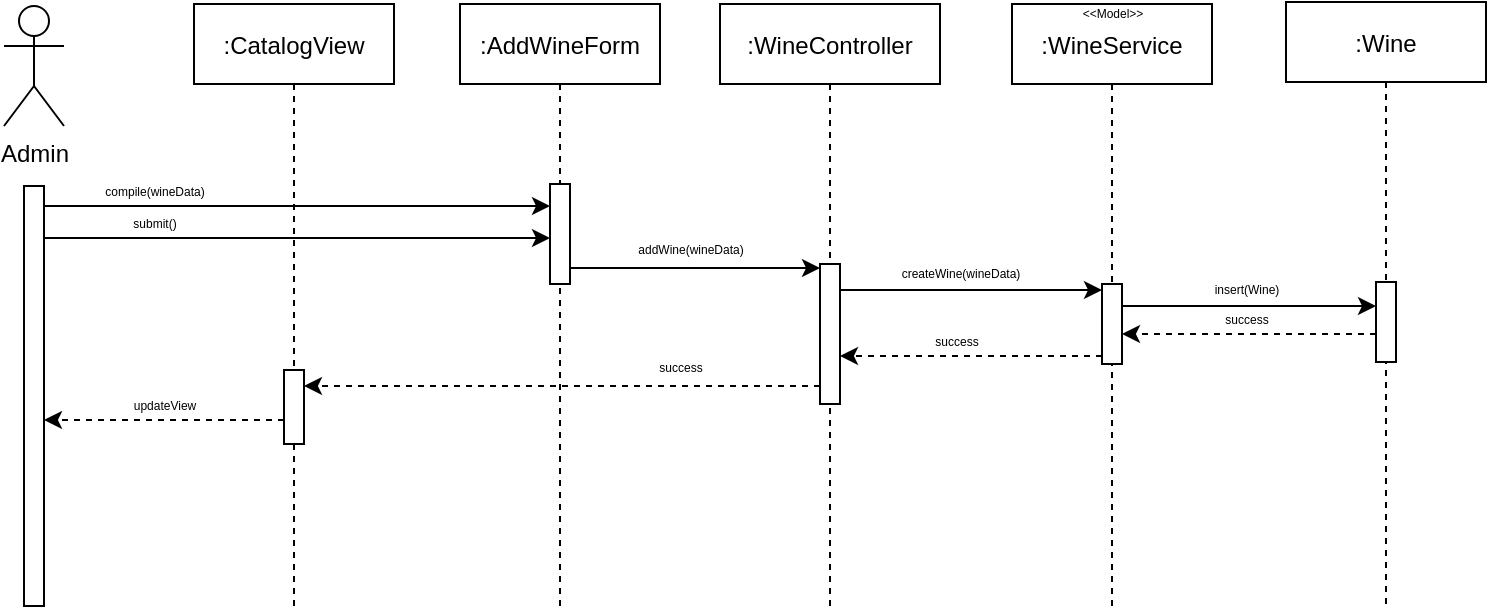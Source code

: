 <mxfile version="15.8.7" type="device" pages="3"><diagram id="PG9I8NiVGjPUl_3dMlGX" name="AddWine"><mxGraphModel dx="946" dy="608" grid="1" gridSize="10" guides="1" tooltips="1" connect="1" arrows="1" fold="1" page="1" pageScale="1" pageWidth="827" pageHeight="1169" math="0" shadow="0"><root><mxCell id="0"/><mxCell id="1" parent="0"/><mxCell id="yVxyKLwYpIVdGaTGdixk-1" value=":AddWineForm" style="shape=umlLifeline;perimeter=lifelinePerimeter;container=1;collapsible=0;recursiveResize=0;rounded=0;shadow=0;strokeWidth=1;" vertex="1" parent="1"><mxGeometry x="267" y="99" width="100" height="301" as="geometry"/></mxCell><mxCell id="yVxyKLwYpIVdGaTGdixk-2" value="" style="points=[];perimeter=orthogonalPerimeter;rounded=0;shadow=0;strokeWidth=1;" vertex="1" parent="yVxyKLwYpIVdGaTGdixk-1"><mxGeometry x="45" y="90" width="10" height="50" as="geometry"/></mxCell><mxCell id="yVxyKLwYpIVdGaTGdixk-4" value="Admin" style="shape=umlActor;verticalLabelPosition=bottom;verticalAlign=top;html=1;outlineConnect=0;" vertex="1" parent="1"><mxGeometry x="39" y="100" width="30" height="60" as="geometry"/></mxCell><mxCell id="yVxyKLwYpIVdGaTGdixk-5" style="edgeStyle=orthogonalEdgeStyle;rounded=0;orthogonalLoop=1;jettySize=auto;html=1;" edge="1" parent="1" source="yVxyKLwYpIVdGaTGdixk-7" target="yVxyKLwYpIVdGaTGdixk-2"><mxGeometry relative="1" as="geometry"><Array as="points"><mxPoint x="119" y="200"/><mxPoint x="119" y="200"/></Array></mxGeometry></mxCell><mxCell id="yVxyKLwYpIVdGaTGdixk-7" value="" style="points=[];perimeter=orthogonalPerimeter;rounded=0;shadow=0;strokeWidth=1;" vertex="1" parent="1"><mxGeometry x="49" y="190" width="10" height="210" as="geometry"/></mxCell><mxCell id="yVxyKLwYpIVdGaTGdixk-8" value=":WineController" style="shape=umlLifeline;perimeter=lifelinePerimeter;container=1;collapsible=0;recursiveResize=0;rounded=0;shadow=0;strokeWidth=1;" vertex="1" parent="1"><mxGeometry x="397" y="99" width="110" height="301" as="geometry"/></mxCell><mxCell id="yVxyKLwYpIVdGaTGdixk-9" value="" style="points=[];perimeter=orthogonalPerimeter;rounded=0;shadow=0;strokeWidth=1;" vertex="1" parent="yVxyKLwYpIVdGaTGdixk-8"><mxGeometry x="50" y="130" width="10" height="70" as="geometry"/></mxCell><mxCell id="yVxyKLwYpIVdGaTGdixk-12" value=":WineService" style="shape=umlLifeline;perimeter=lifelinePerimeter;container=1;collapsible=0;recursiveResize=0;rounded=0;shadow=0;strokeWidth=1;" vertex="1" parent="1"><mxGeometry x="543" y="99" width="100" height="301" as="geometry"/></mxCell><mxCell id="yVxyKLwYpIVdGaTGdixk-13" value="" style="points=[];perimeter=orthogonalPerimeter;rounded=0;shadow=0;strokeWidth=1;" vertex="1" parent="yVxyKLwYpIVdGaTGdixk-12"><mxGeometry x="45" y="140" width="10" height="40" as="geometry"/></mxCell><mxCell id="yVxyKLwYpIVdGaTGdixk-56" value="&amp;lt;&amp;lt;Model&amp;gt;&amp;gt;" style="text;html=1;align=center;verticalAlign=middle;resizable=0;points=[];autosize=1;strokeColor=none;fillColor=none;fontSize=6;" vertex="1" parent="yVxyKLwYpIVdGaTGdixk-12"><mxGeometry x="25" width="50" height="10" as="geometry"/></mxCell><mxCell id="yVxyKLwYpIVdGaTGdixk-16" style="edgeStyle=orthogonalEdgeStyle;rounded=0;orthogonalLoop=1;jettySize=auto;html=1;" edge="1" parent="1"><mxGeometry relative="1" as="geometry"><mxPoint x="447.0" y="231" as="targetPoint"/><Array as="points"><mxPoint x="447" y="231"/></Array><mxPoint x="322.0" y="231" as="sourcePoint"/></mxGeometry></mxCell><mxCell id="yVxyKLwYpIVdGaTGdixk-17" value="addWine(wineData)" style="text;html=1;align=center;verticalAlign=middle;resizable=0;points=[];autosize=1;strokeColor=none;fillColor=none;fontSize=6;" vertex="1" parent="1"><mxGeometry x="347" y="217" width="70" height="10" as="geometry"/></mxCell><mxCell id="yVxyKLwYpIVdGaTGdixk-18" value="compile(wineData)" style="text;html=1;align=center;verticalAlign=middle;resizable=0;points=[];autosize=1;strokeColor=none;fillColor=none;fontSize=6;" vertex="1" parent="1"><mxGeometry x="79" y="188" width="70" height="10" as="geometry"/></mxCell><mxCell id="yVxyKLwYpIVdGaTGdixk-19" value="createWine(wineData)" style="text;html=1;align=center;verticalAlign=middle;resizable=0;points=[];autosize=1;strokeColor=none;fillColor=none;fontSize=6;" vertex="1" parent="1"><mxGeometry x="482" y="229" width="70" height="10" as="geometry"/></mxCell><mxCell id="yVxyKLwYpIVdGaTGdixk-20" style="edgeStyle=orthogonalEdgeStyle;rounded=0;orthogonalLoop=1;jettySize=auto;html=1;" edge="1" parent="1" target="yVxyKLwYpIVdGaTGdixk-13"><mxGeometry relative="1" as="geometry"><mxPoint x="577.0" y="242" as="targetPoint"/><Array as="points"><mxPoint x="457" y="242"/></Array><mxPoint x="457.0" y="244.029" as="sourcePoint"/></mxGeometry></mxCell><mxCell id="yVxyKLwYpIVdGaTGdixk-21" style="edgeStyle=orthogonalEdgeStyle;rounded=0;orthogonalLoop=1;jettySize=auto;html=1;dashed=1;" edge="1" parent="1" source="yVxyKLwYpIVdGaTGdixk-13"><mxGeometry relative="1" as="geometry"><mxPoint x="577.0" y="275" as="sourcePoint"/><mxPoint x="457.0" y="275" as="targetPoint"/><Array as="points"><mxPoint x="559" y="275"/><mxPoint x="559" y="275"/></Array></mxGeometry></mxCell><mxCell id="yVxyKLwYpIVdGaTGdixk-22" value="success" style="text;html=1;align=center;verticalAlign=middle;resizable=0;points=[];autosize=1;strokeColor=none;fillColor=none;fontSize=6;" vertex="1" parent="1"><mxGeometry x="495" y="263" width="40" height="10" as="geometry"/></mxCell><mxCell id="yVxyKLwYpIVdGaTGdixk-23" value="submit()" style="text;html=1;align=center;verticalAlign=middle;resizable=0;points=[];autosize=1;strokeColor=none;fillColor=none;fontSize=6;" vertex="1" parent="1"><mxGeometry x="94" y="204.28" width="40" height="10" as="geometry"/></mxCell><mxCell id="yVxyKLwYpIVdGaTGdixk-24" style="edgeStyle=orthogonalEdgeStyle;rounded=0;orthogonalLoop=1;jettySize=auto;html=1;" edge="1" parent="1"><mxGeometry relative="1" as="geometry"><mxPoint x="59" y="216" as="sourcePoint"/><mxPoint x="312" y="216" as="targetPoint"/><Array as="points"><mxPoint x="59" y="216"/></Array></mxGeometry></mxCell><mxCell id="yVxyKLwYpIVdGaTGdixk-25" value="success" style="text;html=1;align=center;verticalAlign=middle;resizable=0;points=[];autosize=1;strokeColor=none;fillColor=none;fontSize=6;" vertex="1" parent="1"><mxGeometry x="357" y="276" width="40" height="10" as="geometry"/></mxCell><mxCell id="yVxyKLwYpIVdGaTGdixk-26" style="edgeStyle=orthogonalEdgeStyle;rounded=0;orthogonalLoop=1;jettySize=auto;html=1;dashed=1;" edge="1" parent="1" source="yVxyKLwYpIVdGaTGdixk-9" target="yVxyKLwYpIVdGaTGdixk-66"><mxGeometry relative="1" as="geometry"><mxPoint x="309.0" y="285" as="sourcePoint"/><mxPoint x="230" y="290" as="targetPoint"/><Array as="points"><mxPoint x="250" y="290"/><mxPoint x="250" y="290"/></Array></mxGeometry></mxCell><mxCell id="yVxyKLwYpIVdGaTGdixk-39" value=":CatalogView" style="shape=umlLifeline;perimeter=lifelinePerimeter;container=1;collapsible=0;recursiveResize=0;rounded=0;shadow=0;strokeWidth=1;" vertex="1" parent="1"><mxGeometry x="134" y="99" width="100" height="301" as="geometry"/></mxCell><mxCell id="yVxyKLwYpIVdGaTGdixk-66" value="" style="points=[];perimeter=orthogonalPerimeter;rounded=0;shadow=0;strokeWidth=1;" vertex="1" parent="yVxyKLwYpIVdGaTGdixk-39"><mxGeometry x="45" y="183" width="10" height="37" as="geometry"/></mxCell><mxCell id="yVxyKLwYpIVdGaTGdixk-57" value=":Wine" style="shape=umlLifeline;perimeter=lifelinePerimeter;container=1;collapsible=0;recursiveResize=0;rounded=0;shadow=0;strokeWidth=1;" vertex="1" parent="1"><mxGeometry x="680" y="98" width="100" height="302" as="geometry"/></mxCell><mxCell id="yVxyKLwYpIVdGaTGdixk-58" value="" style="points=[];perimeter=orthogonalPerimeter;rounded=0;shadow=0;strokeWidth=1;" vertex="1" parent="yVxyKLwYpIVdGaTGdixk-57"><mxGeometry x="45" y="140" width="10" height="40" as="geometry"/></mxCell><mxCell id="yVxyKLwYpIVdGaTGdixk-62" style="edgeStyle=orthogonalEdgeStyle;rounded=0;orthogonalLoop=1;jettySize=auto;html=1;fontSize=6;" edge="1" parent="1" source="yVxyKLwYpIVdGaTGdixk-13" target="yVxyKLwYpIVdGaTGdixk-58"><mxGeometry relative="1" as="geometry"><Array as="points"><mxPoint x="662" y="250"/><mxPoint x="662" y="250"/></Array></mxGeometry></mxCell><mxCell id="yVxyKLwYpIVdGaTGdixk-63" value="insert(Wine)" style="text;html=1;align=center;verticalAlign=middle;resizable=0;points=[];autosize=1;strokeColor=none;fillColor=none;fontSize=6;" vertex="1" parent="1"><mxGeometry x="635" y="237" width="50" height="10" as="geometry"/></mxCell><mxCell id="yVxyKLwYpIVdGaTGdixk-64" style="edgeStyle=orthogonalEdgeStyle;rounded=0;orthogonalLoop=1;jettySize=auto;html=1;dashed=1;" edge="1" parent="1"><mxGeometry relative="1" as="geometry"><mxPoint x="725" y="264" as="sourcePoint"/><mxPoint x="598" y="264" as="targetPoint"/><Array as="points"><mxPoint x="725" y="264"/></Array></mxGeometry></mxCell><mxCell id="yVxyKLwYpIVdGaTGdixk-65" value="success" style="text;html=1;align=center;verticalAlign=middle;resizable=0;points=[];autosize=1;strokeColor=none;fillColor=none;fontSize=6;" vertex="1" parent="1"><mxGeometry x="639.5" y="252.43" width="40" height="10" as="geometry"/></mxCell><mxCell id="yVxyKLwYpIVdGaTGdixk-67" style="edgeStyle=orthogonalEdgeStyle;rounded=0;orthogonalLoop=1;jettySize=auto;html=1;fontSize=6;dashed=1;" edge="1" parent="1" source="yVxyKLwYpIVdGaTGdixk-66" target="yVxyKLwYpIVdGaTGdixk-7"><mxGeometry relative="1" as="geometry"><Array as="points"><mxPoint x="90" y="307"/><mxPoint x="90" y="307"/></Array></mxGeometry></mxCell><mxCell id="yVxyKLwYpIVdGaTGdixk-68" value="updateView" style="text;html=1;align=center;verticalAlign=middle;resizable=0;points=[];autosize=1;strokeColor=none;fillColor=none;fontSize=6;" vertex="1" parent="1"><mxGeometry x="94" y="295" width="50" height="10" as="geometry"/></mxCell></root></mxGraphModel></diagram><diagram id="IvuoG0HMx9ZXcisPZhdw" name="UpdateWine"><mxGraphModel dx="1351" dy="869" grid="1" gridSize="10" guides="1" tooltips="1" connect="1" arrows="1" fold="1" page="1" pageScale="1" pageWidth="827" pageHeight="1169" math="0" shadow="0"><root><mxCell id="jSZWkTU4lOhl37DjItd2-0"/><mxCell id="jSZWkTU4lOhl37DjItd2-1" parent="jSZWkTU4lOhl37DjItd2-0"/><mxCell id="jB_nCgjG_I9NDxGpspF4-0" value=":UpdateWineForm" style="shape=umlLifeline;perimeter=lifelinePerimeter;container=1;collapsible=0;recursiveResize=0;rounded=0;shadow=0;strokeWidth=1;" vertex="1" parent="jSZWkTU4lOhl37DjItd2-1"><mxGeometry x="267" y="99" width="100" height="301" as="geometry"/></mxCell><mxCell id="jB_nCgjG_I9NDxGpspF4-1" value="" style="points=[];perimeter=orthogonalPerimeter;rounded=0;shadow=0;strokeWidth=1;" vertex="1" parent="jB_nCgjG_I9NDxGpspF4-0"><mxGeometry x="45" y="90" width="10" height="50" as="geometry"/></mxCell><mxCell id="jB_nCgjG_I9NDxGpspF4-2" value="Admin" style="shape=umlActor;verticalLabelPosition=bottom;verticalAlign=top;html=1;outlineConnect=0;" vertex="1" parent="jSZWkTU4lOhl37DjItd2-1"><mxGeometry x="39" y="100" width="30" height="60" as="geometry"/></mxCell><mxCell id="jB_nCgjG_I9NDxGpspF4-3" style="edgeStyle=orthogonalEdgeStyle;rounded=0;orthogonalLoop=1;jettySize=auto;html=1;" edge="1" parent="jSZWkTU4lOhl37DjItd2-1" source="jB_nCgjG_I9NDxGpspF4-4" target="jB_nCgjG_I9NDxGpspF4-1"><mxGeometry relative="1" as="geometry"><Array as="points"><mxPoint x="119" y="200"/><mxPoint x="119" y="200"/></Array></mxGeometry></mxCell><mxCell id="jB_nCgjG_I9NDxGpspF4-4" value="" style="points=[];perimeter=orthogonalPerimeter;rounded=0;shadow=0;strokeWidth=1;" vertex="1" parent="jSZWkTU4lOhl37DjItd2-1"><mxGeometry x="49" y="190" width="10" height="210" as="geometry"/></mxCell><mxCell id="jB_nCgjG_I9NDxGpspF4-5" value=":WineController" style="shape=umlLifeline;perimeter=lifelinePerimeter;container=1;collapsible=0;recursiveResize=0;rounded=0;shadow=0;strokeWidth=1;" vertex="1" parent="jSZWkTU4lOhl37DjItd2-1"><mxGeometry x="397" y="99" width="110" height="301" as="geometry"/></mxCell><mxCell id="jB_nCgjG_I9NDxGpspF4-6" value="" style="points=[];perimeter=orthogonalPerimeter;rounded=0;shadow=0;strokeWidth=1;" vertex="1" parent="jB_nCgjG_I9NDxGpspF4-5"><mxGeometry x="50" y="130" width="10" height="70" as="geometry"/></mxCell><mxCell id="jB_nCgjG_I9NDxGpspF4-7" value=":WineService" style="shape=umlLifeline;perimeter=lifelinePerimeter;container=1;collapsible=0;recursiveResize=0;rounded=0;shadow=0;strokeWidth=1;" vertex="1" parent="jSZWkTU4lOhl37DjItd2-1"><mxGeometry x="543" y="99" width="100" height="301" as="geometry"/></mxCell><mxCell id="jB_nCgjG_I9NDxGpspF4-8" value="" style="points=[];perimeter=orthogonalPerimeter;rounded=0;shadow=0;strokeWidth=1;" vertex="1" parent="jB_nCgjG_I9NDxGpspF4-7"><mxGeometry x="45" y="140" width="10" height="40" as="geometry"/></mxCell><mxCell id="jB_nCgjG_I9NDxGpspF4-9" value="&amp;lt;&amp;lt;Model&amp;gt;&amp;gt;" style="text;html=1;align=center;verticalAlign=middle;resizable=0;points=[];autosize=1;strokeColor=none;fillColor=none;fontSize=6;" vertex="1" parent="jB_nCgjG_I9NDxGpspF4-7"><mxGeometry x="25" width="50" height="10" as="geometry"/></mxCell><mxCell id="jB_nCgjG_I9NDxGpspF4-10" style="edgeStyle=orthogonalEdgeStyle;rounded=0;orthogonalLoop=1;jettySize=auto;html=1;" edge="1" parent="jSZWkTU4lOhl37DjItd2-1"><mxGeometry relative="1" as="geometry"><mxPoint x="447.0" y="231" as="targetPoint"/><Array as="points"><mxPoint x="447" y="231"/></Array><mxPoint x="322.0" y="231" as="sourcePoint"/></mxGeometry></mxCell><mxCell id="jB_nCgjG_I9NDxGpspF4-11" value="updateWine(wineData)" style="text;html=1;align=center;verticalAlign=middle;resizable=0;points=[];autosize=1;strokeColor=none;fillColor=none;fontSize=6;" vertex="1" parent="jSZWkTU4lOhl37DjItd2-1"><mxGeometry x="342" y="217" width="80" height="10" as="geometry"/></mxCell><mxCell id="jB_nCgjG_I9NDxGpspF4-12" value="compile(wineData)" style="text;html=1;align=center;verticalAlign=middle;resizable=0;points=[];autosize=1;strokeColor=none;fillColor=none;fontSize=6;" vertex="1" parent="jSZWkTU4lOhl37DjItd2-1"><mxGeometry x="79" y="188" width="70" height="10" as="geometry"/></mxCell><mxCell id="jB_nCgjG_I9NDxGpspF4-13" value="updateWine(wineData)" style="text;html=1;align=center;verticalAlign=middle;resizable=0;points=[];autosize=1;strokeColor=none;fillColor=none;fontSize=6;" vertex="1" parent="jSZWkTU4lOhl37DjItd2-1"><mxGeometry x="477" y="229" width="80" height="10" as="geometry"/></mxCell><mxCell id="jB_nCgjG_I9NDxGpspF4-14" style="edgeStyle=orthogonalEdgeStyle;rounded=0;orthogonalLoop=1;jettySize=auto;html=1;" edge="1" parent="jSZWkTU4lOhl37DjItd2-1" target="jB_nCgjG_I9NDxGpspF4-8"><mxGeometry relative="1" as="geometry"><mxPoint x="577.0" y="242" as="targetPoint"/><Array as="points"><mxPoint x="457" y="242"/></Array><mxPoint x="457.0" y="244.029" as="sourcePoint"/></mxGeometry></mxCell><mxCell id="jB_nCgjG_I9NDxGpspF4-15" style="edgeStyle=orthogonalEdgeStyle;rounded=0;orthogonalLoop=1;jettySize=auto;html=1;dashed=1;" edge="1" parent="jSZWkTU4lOhl37DjItd2-1" source="jB_nCgjG_I9NDxGpspF4-8"><mxGeometry relative="1" as="geometry"><mxPoint x="577.0" y="275" as="sourcePoint"/><mxPoint x="457.0" y="275" as="targetPoint"/><Array as="points"><mxPoint x="559" y="275"/><mxPoint x="559" y="275"/></Array></mxGeometry></mxCell><mxCell id="jB_nCgjG_I9NDxGpspF4-16" value="success" style="text;html=1;align=center;verticalAlign=middle;resizable=0;points=[];autosize=1;strokeColor=none;fillColor=none;fontSize=6;" vertex="1" parent="jSZWkTU4lOhl37DjItd2-1"><mxGeometry x="495" y="263" width="40" height="10" as="geometry"/></mxCell><mxCell id="jB_nCgjG_I9NDxGpspF4-17" value="submit()" style="text;html=1;align=center;verticalAlign=middle;resizable=0;points=[];autosize=1;strokeColor=none;fillColor=none;fontSize=6;" vertex="1" parent="jSZWkTU4lOhl37DjItd2-1"><mxGeometry x="94" y="204.28" width="40" height="10" as="geometry"/></mxCell><mxCell id="jB_nCgjG_I9NDxGpspF4-18" style="edgeStyle=orthogonalEdgeStyle;rounded=0;orthogonalLoop=1;jettySize=auto;html=1;" edge="1" parent="jSZWkTU4lOhl37DjItd2-1"><mxGeometry relative="1" as="geometry"><mxPoint x="59" y="216" as="sourcePoint"/><mxPoint x="312" y="216" as="targetPoint"/><Array as="points"><mxPoint x="59" y="216"/></Array></mxGeometry></mxCell><mxCell id="jB_nCgjG_I9NDxGpspF4-19" value="success" style="text;html=1;align=center;verticalAlign=middle;resizable=0;points=[];autosize=1;strokeColor=none;fillColor=none;fontSize=6;" vertex="1" parent="jSZWkTU4lOhl37DjItd2-1"><mxGeometry x="357" y="276" width="40" height="10" as="geometry"/></mxCell><mxCell id="jB_nCgjG_I9NDxGpspF4-20" style="edgeStyle=orthogonalEdgeStyle;rounded=0;orthogonalLoop=1;jettySize=auto;html=1;dashed=1;" edge="1" parent="jSZWkTU4lOhl37DjItd2-1" source="jB_nCgjG_I9NDxGpspF4-6" target="jB_nCgjG_I9NDxGpspF4-22"><mxGeometry relative="1" as="geometry"><mxPoint x="309.0" y="285" as="sourcePoint"/><mxPoint x="230" y="290" as="targetPoint"/><Array as="points"><mxPoint x="250" y="290"/><mxPoint x="250" y="290"/></Array></mxGeometry></mxCell><mxCell id="jB_nCgjG_I9NDxGpspF4-21" value=":CatalogView" style="shape=umlLifeline;perimeter=lifelinePerimeter;container=1;collapsible=0;recursiveResize=0;rounded=0;shadow=0;strokeWidth=1;" vertex="1" parent="jSZWkTU4lOhl37DjItd2-1"><mxGeometry x="134" y="99" width="100" height="301" as="geometry"/></mxCell><mxCell id="jB_nCgjG_I9NDxGpspF4-22" value="" style="points=[];perimeter=orthogonalPerimeter;rounded=0;shadow=0;strokeWidth=1;" vertex="1" parent="jB_nCgjG_I9NDxGpspF4-21"><mxGeometry x="45" y="183" width="10" height="37" as="geometry"/></mxCell><mxCell id="jB_nCgjG_I9NDxGpspF4-23" value=":Wine" style="shape=umlLifeline;perimeter=lifelinePerimeter;container=1;collapsible=0;recursiveResize=0;rounded=0;shadow=0;strokeWidth=1;" vertex="1" parent="jSZWkTU4lOhl37DjItd2-1"><mxGeometry x="680" y="98" width="100" height="302" as="geometry"/></mxCell><mxCell id="jB_nCgjG_I9NDxGpspF4-24" value="" style="points=[];perimeter=orthogonalPerimeter;rounded=0;shadow=0;strokeWidth=1;" vertex="1" parent="jB_nCgjG_I9NDxGpspF4-23"><mxGeometry x="45" y="140" width="10" height="40" as="geometry"/></mxCell><mxCell id="jB_nCgjG_I9NDxGpspF4-25" style="edgeStyle=orthogonalEdgeStyle;rounded=0;orthogonalLoop=1;jettySize=auto;html=1;fontSize=6;" edge="1" parent="jSZWkTU4lOhl37DjItd2-1" source="jB_nCgjG_I9NDxGpspF4-8" target="jB_nCgjG_I9NDxGpspF4-24"><mxGeometry relative="1" as="geometry"><Array as="points"><mxPoint x="662" y="250"/><mxPoint x="662" y="250"/></Array></mxGeometry></mxCell><mxCell id="jB_nCgjG_I9NDxGpspF4-26" value="update(Wine)" style="text;html=1;align=center;verticalAlign=middle;resizable=0;points=[];autosize=1;strokeColor=none;fillColor=none;fontSize=6;" vertex="1" parent="jSZWkTU4lOhl37DjItd2-1"><mxGeometry x="635" y="237" width="50" height="10" as="geometry"/></mxCell><mxCell id="jB_nCgjG_I9NDxGpspF4-27" style="edgeStyle=orthogonalEdgeStyle;rounded=0;orthogonalLoop=1;jettySize=auto;html=1;dashed=1;" edge="1" parent="jSZWkTU4lOhl37DjItd2-1"><mxGeometry relative="1" as="geometry"><mxPoint x="725" y="264" as="sourcePoint"/><mxPoint x="598" y="264" as="targetPoint"/><Array as="points"><mxPoint x="725" y="264"/></Array></mxGeometry></mxCell><mxCell id="jB_nCgjG_I9NDxGpspF4-28" value="success" style="text;html=1;align=center;verticalAlign=middle;resizable=0;points=[];autosize=1;strokeColor=none;fillColor=none;fontSize=6;" vertex="1" parent="jSZWkTU4lOhl37DjItd2-1"><mxGeometry x="639.5" y="252.43" width="40" height="10" as="geometry"/></mxCell><mxCell id="jB_nCgjG_I9NDxGpspF4-29" style="edgeStyle=orthogonalEdgeStyle;rounded=0;orthogonalLoop=1;jettySize=auto;html=1;fontSize=6;dashed=1;" edge="1" parent="jSZWkTU4lOhl37DjItd2-1" source="jB_nCgjG_I9NDxGpspF4-22" target="jB_nCgjG_I9NDxGpspF4-4"><mxGeometry relative="1" as="geometry"><Array as="points"><mxPoint x="90" y="307"/><mxPoint x="90" y="307"/></Array></mxGeometry></mxCell><mxCell id="jB_nCgjG_I9NDxGpspF4-30" value="updateView" style="text;html=1;align=center;verticalAlign=middle;resizable=0;points=[];autosize=1;strokeColor=none;fillColor=none;fontSize=6;" vertex="1" parent="jSZWkTU4lOhl37DjItd2-1"><mxGeometry x="94" y="295" width="50" height="10" as="geometry"/></mxCell></root></mxGraphModel></diagram><diagram id="YUyRfsUS4S2vZK_wE0R2" name="DeleteWine"><mxGraphModel dx="652" dy="419" grid="1" gridSize="10" guides="1" tooltips="1" connect="1" arrows="1" fold="1" page="1" pageScale="1" pageWidth="827" pageHeight="1169" math="0" shadow="0"><root><mxCell id="zOJNxRu4H_0J3crhvAen-0"/><mxCell id="zOJNxRu4H_0J3crhvAen-1" parent="zOJNxRu4H_0J3crhvAen-0"/><mxCell id="RpNhiHCgoe-OfBc6NJFz-0" value=":DeleteButton" style="shape=umlLifeline;perimeter=lifelinePerimeter;container=1;collapsible=0;recursiveResize=0;rounded=0;shadow=0;strokeWidth=1;" vertex="1" parent="zOJNxRu4H_0J3crhvAen-1"><mxGeometry x="267" y="99" width="100" height="301" as="geometry"/></mxCell><mxCell id="RpNhiHCgoe-OfBc6NJFz-1" value="" style="points=[];perimeter=orthogonalPerimeter;rounded=0;shadow=0;strokeWidth=1;" vertex="1" parent="RpNhiHCgoe-OfBc6NJFz-0"><mxGeometry x="45" y="100" width="10" height="40" as="geometry"/></mxCell><mxCell id="RpNhiHCgoe-OfBc6NJFz-2" value="Admin" style="shape=umlActor;verticalLabelPosition=bottom;verticalAlign=top;html=1;outlineConnect=0;" vertex="1" parent="zOJNxRu4H_0J3crhvAen-1"><mxGeometry x="39" y="100" width="30" height="60" as="geometry"/></mxCell><mxCell id="RpNhiHCgoe-OfBc6NJFz-4" value="" style="points=[];perimeter=orthogonalPerimeter;rounded=0;shadow=0;strokeWidth=1;" vertex="1" parent="zOJNxRu4H_0J3crhvAen-1"><mxGeometry x="49" y="190" width="10" height="210" as="geometry"/></mxCell><mxCell id="RpNhiHCgoe-OfBc6NJFz-5" value=":WineController" style="shape=umlLifeline;perimeter=lifelinePerimeter;container=1;collapsible=0;recursiveResize=0;rounded=0;shadow=0;strokeWidth=1;" vertex="1" parent="zOJNxRu4H_0J3crhvAen-1"><mxGeometry x="397" y="99" width="110" height="301" as="geometry"/></mxCell><mxCell id="RpNhiHCgoe-OfBc6NJFz-6" value="" style="points=[];perimeter=orthogonalPerimeter;rounded=0;shadow=0;strokeWidth=1;" vertex="1" parent="RpNhiHCgoe-OfBc6NJFz-5"><mxGeometry x="50" y="130" width="10" height="70" as="geometry"/></mxCell><mxCell id="RpNhiHCgoe-OfBc6NJFz-7" value=":WineService" style="shape=umlLifeline;perimeter=lifelinePerimeter;container=1;collapsible=0;recursiveResize=0;rounded=0;shadow=0;strokeWidth=1;" vertex="1" parent="zOJNxRu4H_0J3crhvAen-1"><mxGeometry x="543" y="99" width="100" height="301" as="geometry"/></mxCell><mxCell id="RpNhiHCgoe-OfBc6NJFz-8" value="" style="points=[];perimeter=orthogonalPerimeter;rounded=0;shadow=0;strokeWidth=1;" vertex="1" parent="RpNhiHCgoe-OfBc6NJFz-7"><mxGeometry x="45" y="140" width="10" height="40" as="geometry"/></mxCell><mxCell id="RpNhiHCgoe-OfBc6NJFz-9" value="&amp;lt;&amp;lt;Model&amp;gt;&amp;gt;" style="text;html=1;align=center;verticalAlign=middle;resizable=0;points=[];autosize=1;strokeColor=none;fillColor=none;fontSize=6;" vertex="1" parent="RpNhiHCgoe-OfBc6NJFz-7"><mxGeometry x="25" width="50" height="10" as="geometry"/></mxCell><mxCell id="RpNhiHCgoe-OfBc6NJFz-10" style="edgeStyle=orthogonalEdgeStyle;rounded=0;orthogonalLoop=1;jettySize=auto;html=1;" edge="1" parent="zOJNxRu4H_0J3crhvAen-1"><mxGeometry relative="1" as="geometry"><mxPoint x="447.0" y="231" as="targetPoint"/><Array as="points"><mxPoint x="447" y="231"/></Array><mxPoint x="322.0" y="231" as="sourcePoint"/></mxGeometry></mxCell><mxCell id="RpNhiHCgoe-OfBc6NJFz-11" value="deleteWine(wineId)" style="text;html=1;align=center;verticalAlign=middle;resizable=0;points=[];autosize=1;strokeColor=none;fillColor=none;fontSize=6;" vertex="1" parent="zOJNxRu4H_0J3crhvAen-1"><mxGeometry x="347" y="217" width="70" height="10" as="geometry"/></mxCell><mxCell id="RpNhiHCgoe-OfBc6NJFz-13" value="deleteWine(wineId)" style="text;html=1;align=center;verticalAlign=middle;resizable=0;points=[];autosize=1;strokeColor=none;fillColor=none;fontSize=6;" vertex="1" parent="zOJNxRu4H_0J3crhvAen-1"><mxGeometry x="482" y="229" width="70" height="10" as="geometry"/></mxCell><mxCell id="RpNhiHCgoe-OfBc6NJFz-14" style="edgeStyle=orthogonalEdgeStyle;rounded=0;orthogonalLoop=1;jettySize=auto;html=1;" edge="1" parent="zOJNxRu4H_0J3crhvAen-1" target="RpNhiHCgoe-OfBc6NJFz-8"><mxGeometry relative="1" as="geometry"><mxPoint x="577.0" y="242" as="targetPoint"/><Array as="points"><mxPoint x="457" y="242"/></Array><mxPoint x="457.0" y="244.029" as="sourcePoint"/></mxGeometry></mxCell><mxCell id="RpNhiHCgoe-OfBc6NJFz-15" style="edgeStyle=orthogonalEdgeStyle;rounded=0;orthogonalLoop=1;jettySize=auto;html=1;dashed=1;" edge="1" parent="zOJNxRu4H_0J3crhvAen-1" source="RpNhiHCgoe-OfBc6NJFz-8"><mxGeometry relative="1" as="geometry"><mxPoint x="577.0" y="275" as="sourcePoint"/><mxPoint x="457.0" y="275" as="targetPoint"/><Array as="points"><mxPoint x="559" y="275"/><mxPoint x="559" y="275"/></Array></mxGeometry></mxCell><mxCell id="RpNhiHCgoe-OfBc6NJFz-16" value="success" style="text;html=1;align=center;verticalAlign=middle;resizable=0;points=[];autosize=1;strokeColor=none;fillColor=none;fontSize=6;" vertex="1" parent="zOJNxRu4H_0J3crhvAen-1"><mxGeometry x="495" y="263" width="40" height="10" as="geometry"/></mxCell><mxCell id="RpNhiHCgoe-OfBc6NJFz-19" value="success" style="text;html=1;align=center;verticalAlign=middle;resizable=0;points=[];autosize=1;strokeColor=none;fillColor=none;fontSize=6;" vertex="1" parent="zOJNxRu4H_0J3crhvAen-1"><mxGeometry x="357" y="276" width="40" height="10" as="geometry"/></mxCell><mxCell id="RpNhiHCgoe-OfBc6NJFz-20" style="edgeStyle=orthogonalEdgeStyle;rounded=0;orthogonalLoop=1;jettySize=auto;html=1;dashed=1;" edge="1" parent="zOJNxRu4H_0J3crhvAen-1" source="RpNhiHCgoe-OfBc6NJFz-6" target="RpNhiHCgoe-OfBc6NJFz-22"><mxGeometry relative="1" as="geometry"><mxPoint x="309.0" y="285" as="sourcePoint"/><mxPoint x="230" y="290" as="targetPoint"/><Array as="points"><mxPoint x="250" y="290"/><mxPoint x="250" y="290"/></Array></mxGeometry></mxCell><mxCell id="RpNhiHCgoe-OfBc6NJFz-21" value=":CatalogView" style="shape=umlLifeline;perimeter=lifelinePerimeter;container=1;collapsible=0;recursiveResize=0;rounded=0;shadow=0;strokeWidth=1;" vertex="1" parent="zOJNxRu4H_0J3crhvAen-1"><mxGeometry x="134" y="99" width="100" height="301" as="geometry"/></mxCell><mxCell id="RpNhiHCgoe-OfBc6NJFz-22" value="" style="points=[];perimeter=orthogonalPerimeter;rounded=0;shadow=0;strokeWidth=1;" vertex="1" parent="RpNhiHCgoe-OfBc6NJFz-21"><mxGeometry x="45" y="183" width="10" height="37" as="geometry"/></mxCell><mxCell id="RpNhiHCgoe-OfBc6NJFz-17" value="click()" style="text;html=1;align=center;verticalAlign=middle;resizable=0;points=[];autosize=1;strokeColor=none;fillColor=none;fontSize=6;" vertex="1" parent="RpNhiHCgoe-OfBc6NJFz-21"><mxGeometry x="-35" y="101" width="30" height="10" as="geometry"/></mxCell><mxCell id="RpNhiHCgoe-OfBc6NJFz-18" style="edgeStyle=orthogonalEdgeStyle;rounded=0;orthogonalLoop=1;jettySize=auto;html=1;" edge="1" parent="RpNhiHCgoe-OfBc6NJFz-21"><mxGeometry relative="1" as="geometry"><mxPoint x="-75" y="112.72" as="sourcePoint"/><mxPoint x="178" y="112.72" as="targetPoint"/><Array as="points"><mxPoint x="-75" y="112.72"/></Array></mxGeometry></mxCell><mxCell id="RpNhiHCgoe-OfBc6NJFz-23" value=":Wine" style="shape=umlLifeline;perimeter=lifelinePerimeter;container=1;collapsible=0;recursiveResize=0;rounded=0;shadow=0;strokeWidth=1;" vertex="1" parent="zOJNxRu4H_0J3crhvAen-1"><mxGeometry x="680" y="98" width="100" height="302" as="geometry"/></mxCell><mxCell id="RpNhiHCgoe-OfBc6NJFz-24" value="" style="points=[];perimeter=orthogonalPerimeter;rounded=0;shadow=0;strokeWidth=1;" vertex="1" parent="RpNhiHCgoe-OfBc6NJFz-23"><mxGeometry x="45" y="140" width="10" height="40" as="geometry"/></mxCell><mxCell id="RpNhiHCgoe-OfBc6NJFz-25" style="edgeStyle=orthogonalEdgeStyle;rounded=0;orthogonalLoop=1;jettySize=auto;html=1;fontSize=6;" edge="1" parent="zOJNxRu4H_0J3crhvAen-1" source="RpNhiHCgoe-OfBc6NJFz-8" target="RpNhiHCgoe-OfBc6NJFz-24"><mxGeometry relative="1" as="geometry"><Array as="points"><mxPoint x="662" y="250"/><mxPoint x="662" y="250"/></Array></mxGeometry></mxCell><mxCell id="RpNhiHCgoe-OfBc6NJFz-26" value="destroy(Wine)" style="text;html=1;align=center;verticalAlign=middle;resizable=0;points=[];autosize=1;strokeColor=none;fillColor=none;fontSize=6;" vertex="1" parent="zOJNxRu4H_0J3crhvAen-1"><mxGeometry x="635" y="237" width="50" height="10" as="geometry"/></mxCell><mxCell id="RpNhiHCgoe-OfBc6NJFz-27" style="edgeStyle=orthogonalEdgeStyle;rounded=0;orthogonalLoop=1;jettySize=auto;html=1;dashed=1;" edge="1" parent="zOJNxRu4H_0J3crhvAen-1"><mxGeometry relative="1" as="geometry"><mxPoint x="725" y="264" as="sourcePoint"/><mxPoint x="598" y="264" as="targetPoint"/><Array as="points"><mxPoint x="725" y="264"/></Array></mxGeometry></mxCell><mxCell id="RpNhiHCgoe-OfBc6NJFz-28" value="success" style="text;html=1;align=center;verticalAlign=middle;resizable=0;points=[];autosize=1;strokeColor=none;fillColor=none;fontSize=6;" vertex="1" parent="zOJNxRu4H_0J3crhvAen-1"><mxGeometry x="639.5" y="252.43" width="40" height="10" as="geometry"/></mxCell><mxCell id="RpNhiHCgoe-OfBc6NJFz-29" style="edgeStyle=orthogonalEdgeStyle;rounded=0;orthogonalLoop=1;jettySize=auto;html=1;fontSize=6;dashed=1;" edge="1" parent="zOJNxRu4H_0J3crhvAen-1" source="RpNhiHCgoe-OfBc6NJFz-22" target="RpNhiHCgoe-OfBc6NJFz-4"><mxGeometry relative="1" as="geometry"><Array as="points"><mxPoint x="90" y="307"/><mxPoint x="90" y="307"/></Array></mxGeometry></mxCell><mxCell id="RpNhiHCgoe-OfBc6NJFz-30" value="updateView" style="text;html=1;align=center;verticalAlign=middle;resizable=0;points=[];autosize=1;strokeColor=none;fillColor=none;fontSize=6;" vertex="1" parent="zOJNxRu4H_0J3crhvAen-1"><mxGeometry x="94" y="295" width="50" height="10" as="geometry"/></mxCell></root></mxGraphModel></diagram></mxfile>